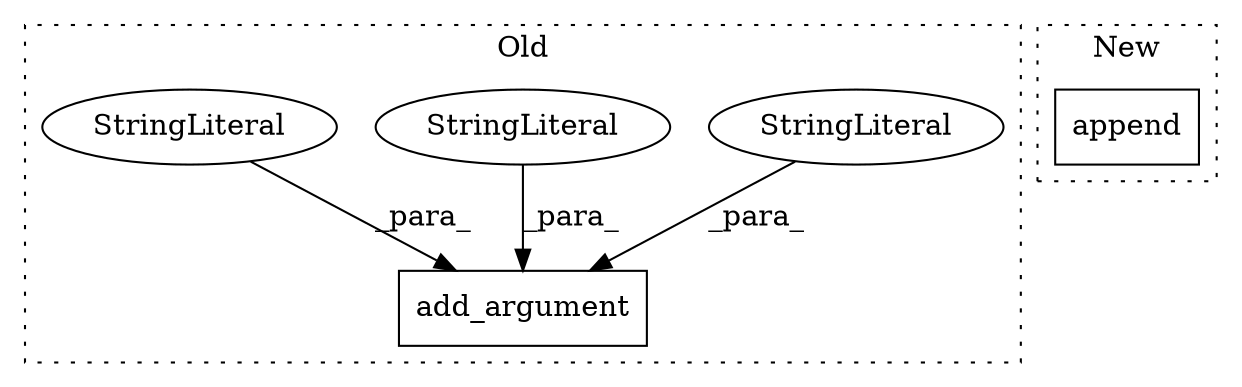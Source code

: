 digraph G {
subgraph cluster0 {
1 [label="add_argument" a="32" s="1972,2054" l="13,1" shape="box"];
3 [label="StringLiteral" a="45" s="1985" l="13" shape="ellipse"];
4 [label="StringLiteral" a="45" s="1999" l="5" shape="ellipse"];
5 [label="StringLiteral" a="45" s="2012" l="42" shape="ellipse"];
label = "Old";
style="dotted";
}
subgraph cluster1 {
2 [label="append" a="32" s="197,207" l="7,1" shape="box"];
label = "New";
style="dotted";
}
3 -> 1 [label="_para_"];
4 -> 1 [label="_para_"];
5 -> 1 [label="_para_"];
}